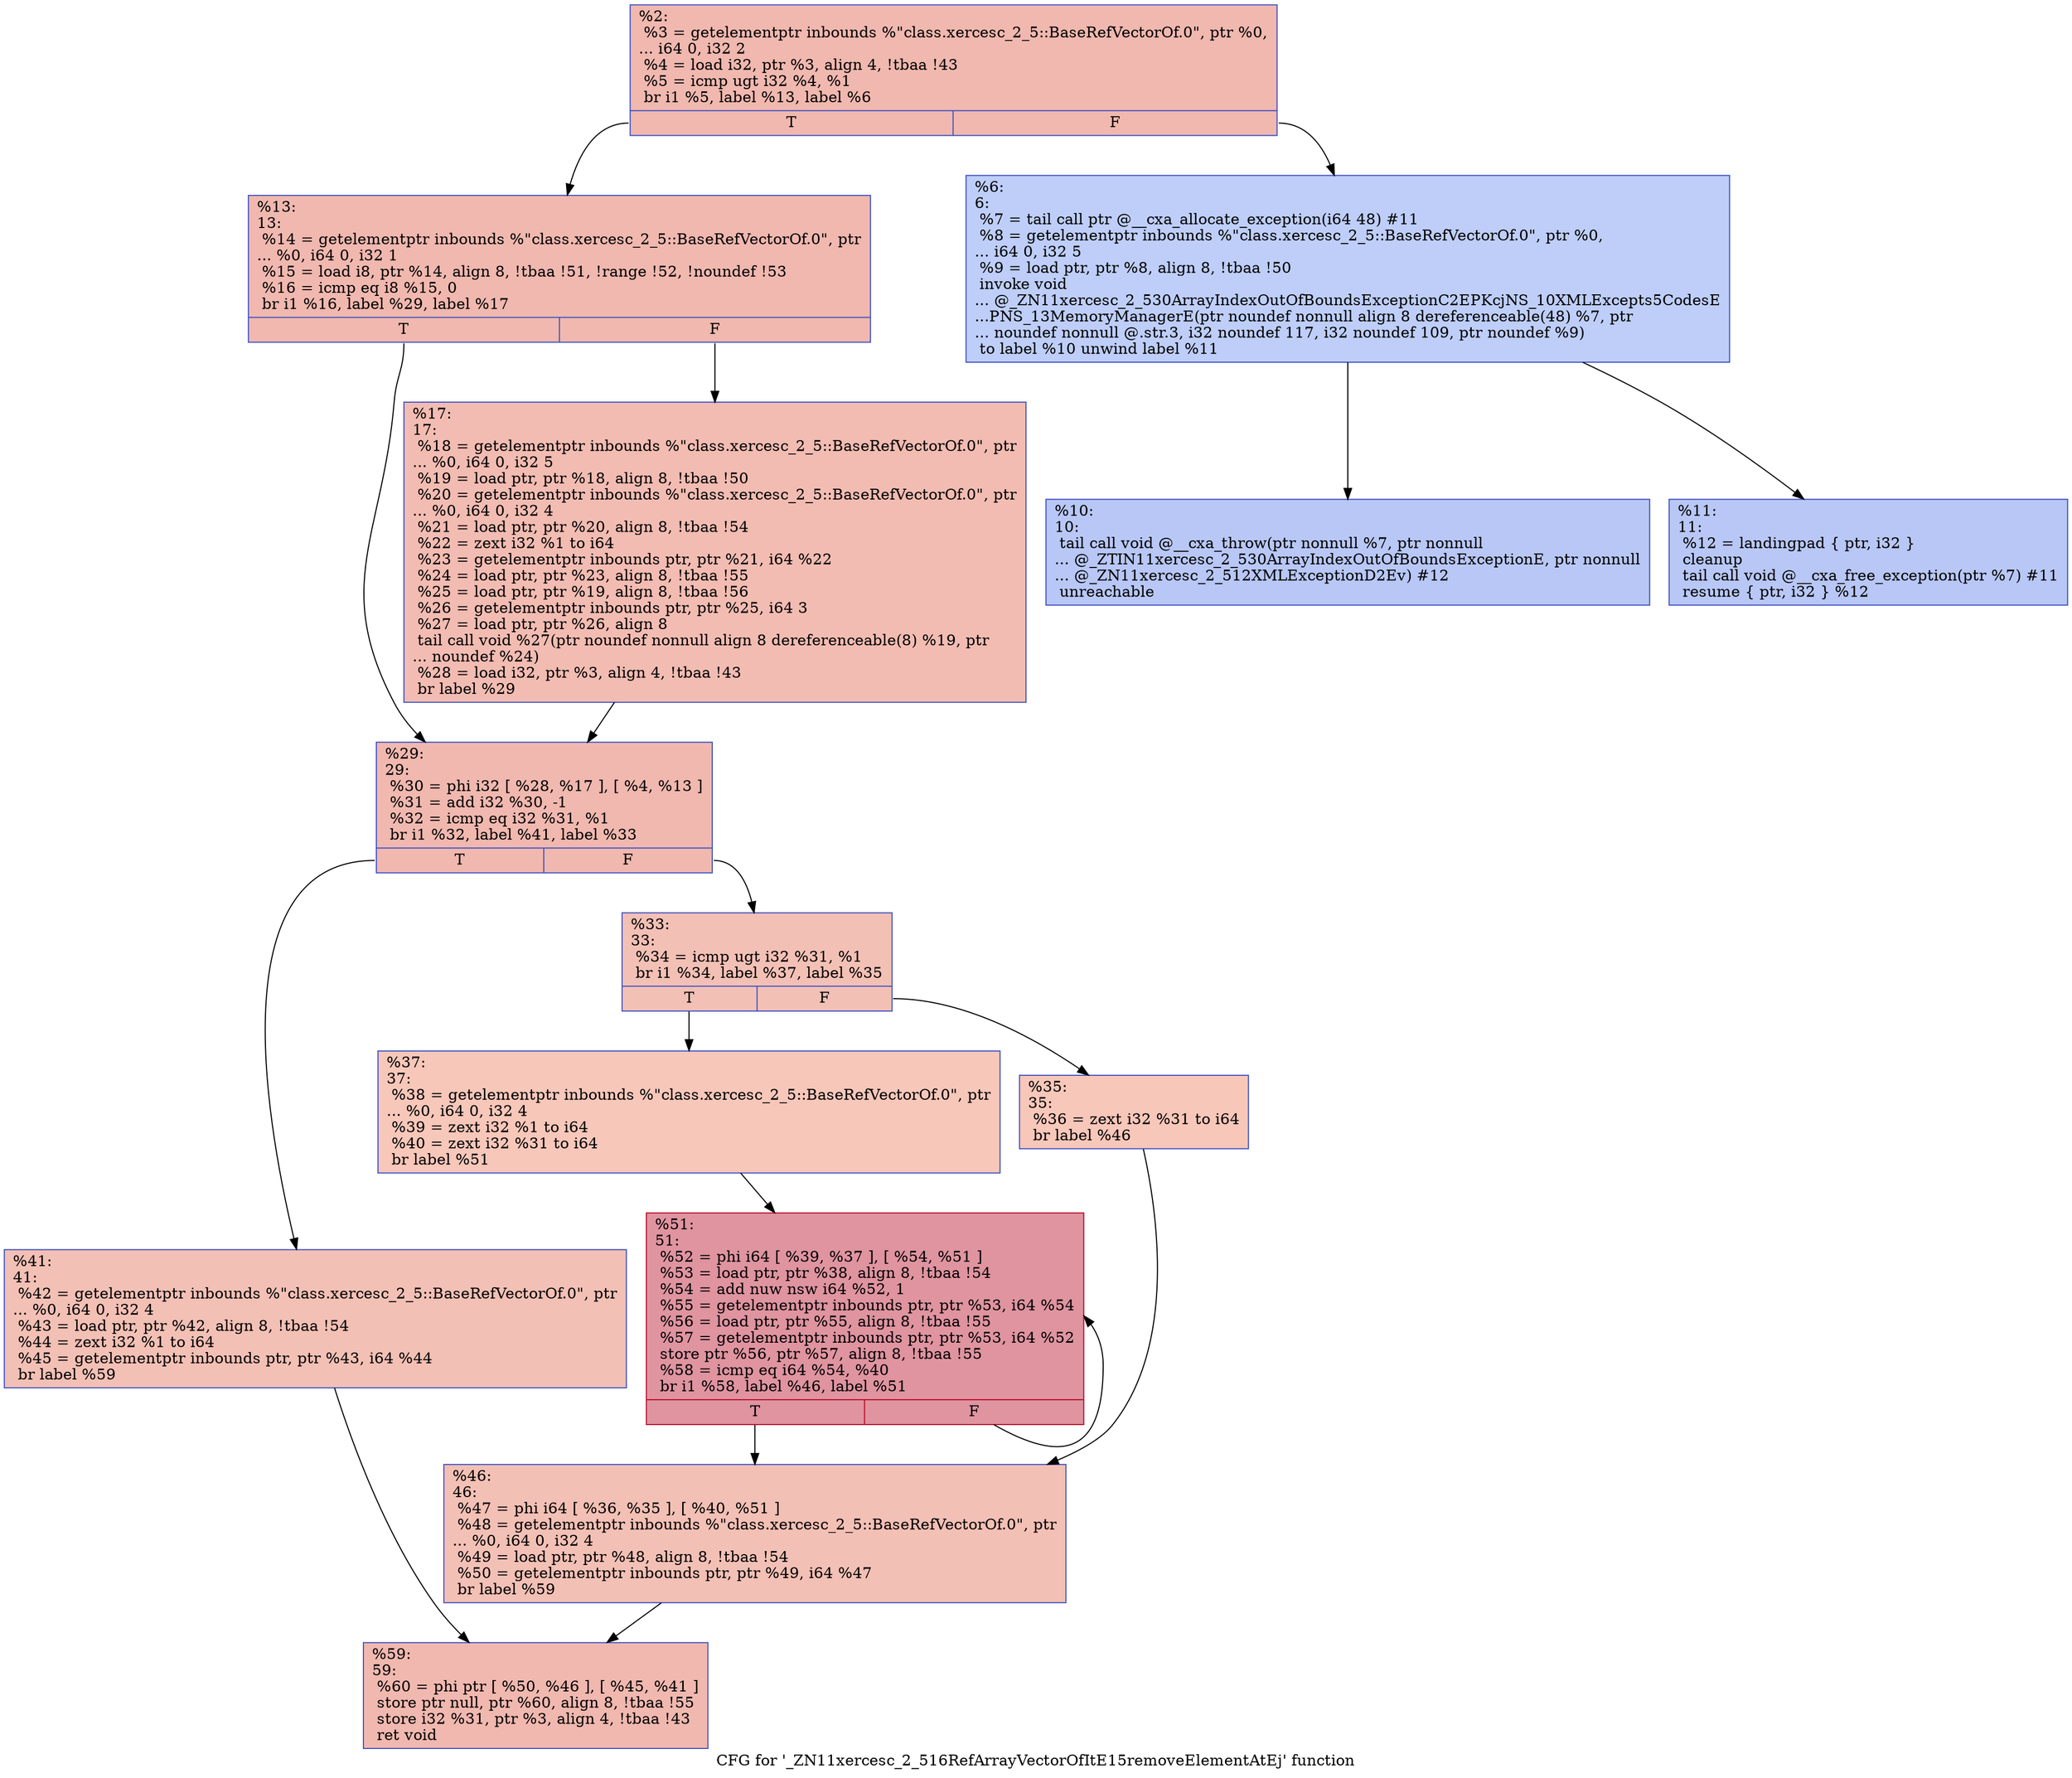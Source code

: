 digraph "CFG for '_ZN11xercesc_2_516RefArrayVectorOfItE15removeElementAtEj' function" {
	label="CFG for '_ZN11xercesc_2_516RefArrayVectorOfItE15removeElementAtEj' function";

	Node0x560876e14840 [shape=record,color="#3d50c3ff", style=filled, fillcolor="#dc5d4a70",label="{%2:\l  %3 = getelementptr inbounds %\"class.xercesc_2_5::BaseRefVectorOf.0\", ptr %0,\l... i64 0, i32 2\l  %4 = load i32, ptr %3, align 4, !tbaa !43\l  %5 = icmp ugt i32 %4, %1\l  br i1 %5, label %13, label %6\l|{<s0>T|<s1>F}}"];
	Node0x560876e14840:s0 -> Node0x560876e14c00;
	Node0x560876e14840:s1 -> Node0x560876e14c50;
	Node0x560876e14c50 [shape=record,color="#3d50c3ff", style=filled, fillcolor="#6c8ff170",label="{%6:\l6:                                                \l  %7 = tail call ptr @__cxa_allocate_exception(i64 48) #11\l  %8 = getelementptr inbounds %\"class.xercesc_2_5::BaseRefVectorOf.0\", ptr %0,\l... i64 0, i32 5\l  %9 = load ptr, ptr %8, align 8, !tbaa !50\l  invoke void\l... @_ZN11xercesc_2_530ArrayIndexOutOfBoundsExceptionC2EPKcjNS_10XMLExcepts5CodesE\l...PNS_13MemoryManagerE(ptr noundef nonnull align 8 dereferenceable(48) %7, ptr\l... noundef nonnull @.str.3, i32 noundef 117, i32 noundef 109, ptr noundef %9)\l          to label %10 unwind label %11\l}"];
	Node0x560876e14c50 -> Node0x560876e14890;
	Node0x560876e14c50 -> Node0x560876e150a0;
	Node0x560876e14890 [shape=record,color="#3d50c3ff", style=filled, fillcolor="#5f7fe870",label="{%10:\l10:                                               \l  tail call void @__cxa_throw(ptr nonnull %7, ptr nonnull\l... @_ZTIN11xercesc_2_530ArrayIndexOutOfBoundsExceptionE, ptr nonnull\l... @_ZN11xercesc_2_512XMLExceptionD2Ev) #12\l  unreachable\l}"];
	Node0x560876e150a0 [shape=record,color="#3d50c3ff", style=filled, fillcolor="#5f7fe870",label="{%11:\l11:                                               \l  %12 = landingpad \{ ptr, i32 \}\l          cleanup\l  tail call void @__cxa_free_exception(ptr %7) #11\l  resume \{ ptr, i32 \} %12\l}"];
	Node0x560876e14c00 [shape=record,color="#3d50c3ff", style=filled, fillcolor="#dc5d4a70",label="{%13:\l13:                                               \l  %14 = getelementptr inbounds %\"class.xercesc_2_5::BaseRefVectorOf.0\", ptr\l... %0, i64 0, i32 1\l  %15 = load i8, ptr %14, align 8, !tbaa !51, !range !52, !noundef !53\l  %16 = icmp eq i8 %15, 0\l  br i1 %16, label %29, label %17\l|{<s0>T|<s1>F}}"];
	Node0x560876e14c00:s0 -> Node0x560876e15830;
	Node0x560876e14c00:s1 -> Node0x560876e15880;
	Node0x560876e15880 [shape=record,color="#3d50c3ff", style=filled, fillcolor="#e1675170",label="{%17:\l17:                                               \l  %18 = getelementptr inbounds %\"class.xercesc_2_5::BaseRefVectorOf.0\", ptr\l... %0, i64 0, i32 5\l  %19 = load ptr, ptr %18, align 8, !tbaa !50\l  %20 = getelementptr inbounds %\"class.xercesc_2_5::BaseRefVectorOf.0\", ptr\l... %0, i64 0, i32 4\l  %21 = load ptr, ptr %20, align 8, !tbaa !54\l  %22 = zext i32 %1 to i64\l  %23 = getelementptr inbounds ptr, ptr %21, i64 %22\l  %24 = load ptr, ptr %23, align 8, !tbaa !55\l  %25 = load ptr, ptr %19, align 8, !tbaa !56\l  %26 = getelementptr inbounds ptr, ptr %25, i64 3\l  %27 = load ptr, ptr %26, align 8\l  tail call void %27(ptr noundef nonnull align 8 dereferenceable(8) %19, ptr\l... noundef %24)\l  %28 = load i32, ptr %3, align 4, !tbaa !43\l  br label %29\l}"];
	Node0x560876e15880 -> Node0x560876e15830;
	Node0x560876e15830 [shape=record,color="#3d50c3ff", style=filled, fillcolor="#dc5d4a70",label="{%29:\l29:                                               \l  %30 = phi i32 [ %28, %17 ], [ %4, %13 ]\l  %31 = add i32 %30, -1\l  %32 = icmp eq i32 %31, %1\l  br i1 %32, label %41, label %33\l|{<s0>T|<s1>F}}"];
	Node0x560876e15830:s0 -> Node0x560876e16230;
	Node0x560876e15830:s1 -> Node0x560876e16280;
	Node0x560876e16280 [shape=record,color="#3d50c3ff", style=filled, fillcolor="#e5705870",label="{%33:\l33:                                               \l  %34 = icmp ugt i32 %31, %1\l  br i1 %34, label %37, label %35\l|{<s0>T|<s1>F}}"];
	Node0x560876e16280:s0 -> Node0x560876e16410;
	Node0x560876e16280:s1 -> Node0x560876e16460;
	Node0x560876e16460 [shape=record,color="#3d50c3ff", style=filled, fillcolor="#ec7f6370",label="{%35:\l35:                                               \l  %36 = zext i32 %31 to i64\l  br label %46\l}"];
	Node0x560876e16460 -> Node0x560876e165d0;
	Node0x560876e16410 [shape=record,color="#3d50c3ff", style=filled, fillcolor="#ec7f6370",label="{%37:\l37:                                               \l  %38 = getelementptr inbounds %\"class.xercesc_2_5::BaseRefVectorOf.0\", ptr\l... %0, i64 0, i32 4\l  %39 = zext i32 %1 to i64\l  %40 = zext i32 %31 to i64\l  br label %51\l}"];
	Node0x560876e16410 -> Node0x560876e16830;
	Node0x560876e16230 [shape=record,color="#3d50c3ff", style=filled, fillcolor="#e5705870",label="{%41:\l41:                                               \l  %42 = getelementptr inbounds %\"class.xercesc_2_5::BaseRefVectorOf.0\", ptr\l... %0, i64 0, i32 4\l  %43 = load ptr, ptr %42, align 8, !tbaa !54\l  %44 = zext i32 %1 to i64\l  %45 = getelementptr inbounds ptr, ptr %43, i64 %44\l  br label %59\l}"];
	Node0x560876e16230 -> Node0x560876e16b30;
	Node0x560876e165d0 [shape=record,color="#3d50c3ff", style=filled, fillcolor="#e5705870",label="{%46:\l46:                                               \l  %47 = phi i64 [ %36, %35 ], [ %40, %51 ]\l  %48 = getelementptr inbounds %\"class.xercesc_2_5::BaseRefVectorOf.0\", ptr\l... %0, i64 0, i32 4\l  %49 = load ptr, ptr %48, align 8, !tbaa !54\l  %50 = getelementptr inbounds ptr, ptr %49, i64 %47\l  br label %59\l}"];
	Node0x560876e165d0 -> Node0x560876e16b30;
	Node0x560876e16830 [shape=record,color="#b70d28ff", style=filled, fillcolor="#b70d2870",label="{%51:\l51:                                               \l  %52 = phi i64 [ %39, %37 ], [ %54, %51 ]\l  %53 = load ptr, ptr %38, align 8, !tbaa !54\l  %54 = add nuw nsw i64 %52, 1\l  %55 = getelementptr inbounds ptr, ptr %53, i64 %54\l  %56 = load ptr, ptr %55, align 8, !tbaa !55\l  %57 = getelementptr inbounds ptr, ptr %53, i64 %52\l  store ptr %56, ptr %57, align 8, !tbaa !55\l  %58 = icmp eq i64 %54, %40\l  br i1 %58, label %46, label %51\l|{<s0>T|<s1>F}}"];
	Node0x560876e16830:s0 -> Node0x560876e165d0;
	Node0x560876e16830:s1 -> Node0x560876e16830;
	Node0x560876e16b30 [shape=record,color="#3d50c3ff", style=filled, fillcolor="#dc5d4a70",label="{%59:\l59:                                               \l  %60 = phi ptr [ %50, %46 ], [ %45, %41 ]\l  store ptr null, ptr %60, align 8, !tbaa !55\l  store i32 %31, ptr %3, align 4, !tbaa !43\l  ret void\l}"];
}
